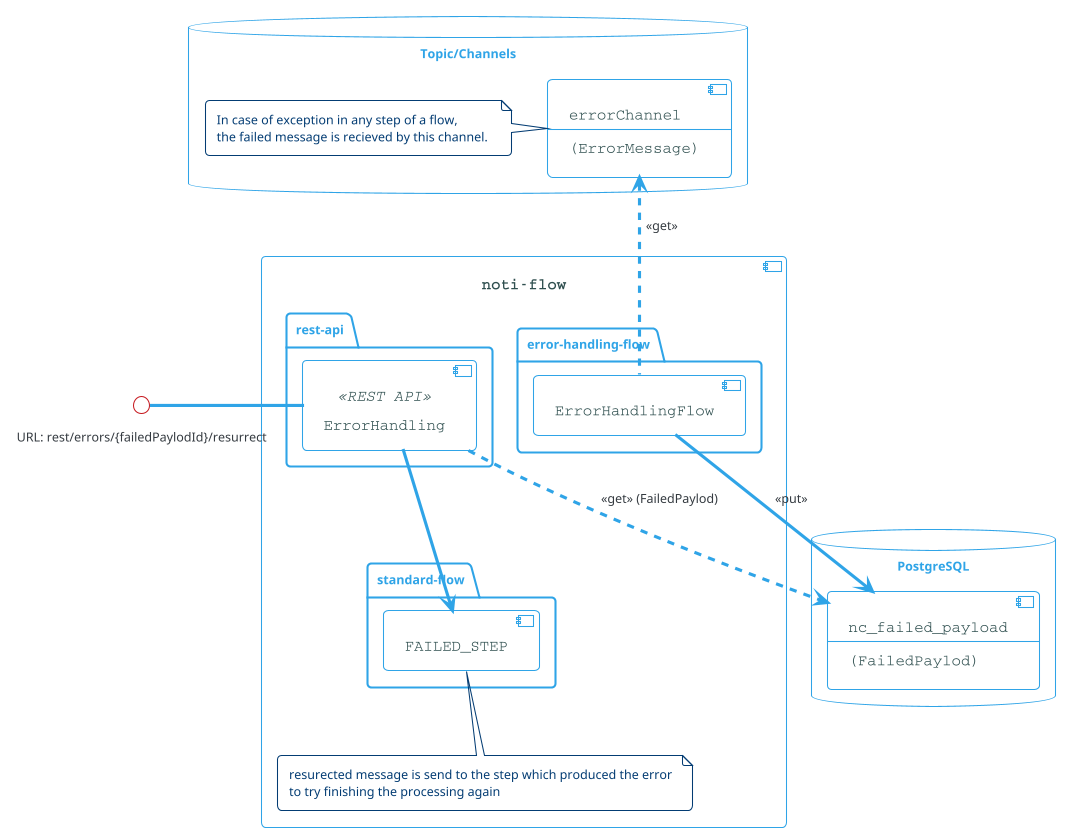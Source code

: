 @startuml
!theme cerulean-outline

skinparam backgroundcolor White
skinparam component {
    BackgroundColor<<user defined>> LightGray
    BorderColor<<user defined>> Gray
    FontColor<<user defined>> Black
    ArrowColor<<get>> #FF6655

    FontColor DarkSlateGray
    FontName Courier
    FontSize 15

    FontSize<<PUB/SUB>> 12
}
    
database "PostgreSQL" {
    component nc_failed_payload [
        nc_failed_payload
        --
        (FailedPaylod)
    ]
}

database "Topic/Channels" {

    component errorChannel [
        errorChannel
        --
        (ErrorMessage)
    ]

    note left of errorChannel 
        In case of exception in any step of a flow, 
        the failed message is recieved by this channel. 
    end note  

}

component [noti-flow] as mainFlow {


    package standard-flow {
        [FAILED_STEP]        
    }

    note bottom of FAILED_STEP 
        resurected message is send to the step which produced the error
        to try finishing the processing again
    end note  

    package rest-api {
        [ErrorHandling]<<REST API>>    

        ErrorHandling .> nc_failed_payload: <<get>> (FailedPaylod)   
        ErrorHandling --> FAILED_STEP
    }

    package error-handling-flow {
         [ErrorHandlingFlow]
        
    }


    ErrorHandlingFlow .u.> errorChannel: <<get>>
    ErrorHandlingFlow --> nc_failed_payload: <<put>>
}

interface "URL: rest/errors/{failedPaylodId}/resurrect" as restErrorResurectInt
ErrorHandling -l- restErrorResurectInt: \t\t\t\t

@enduml